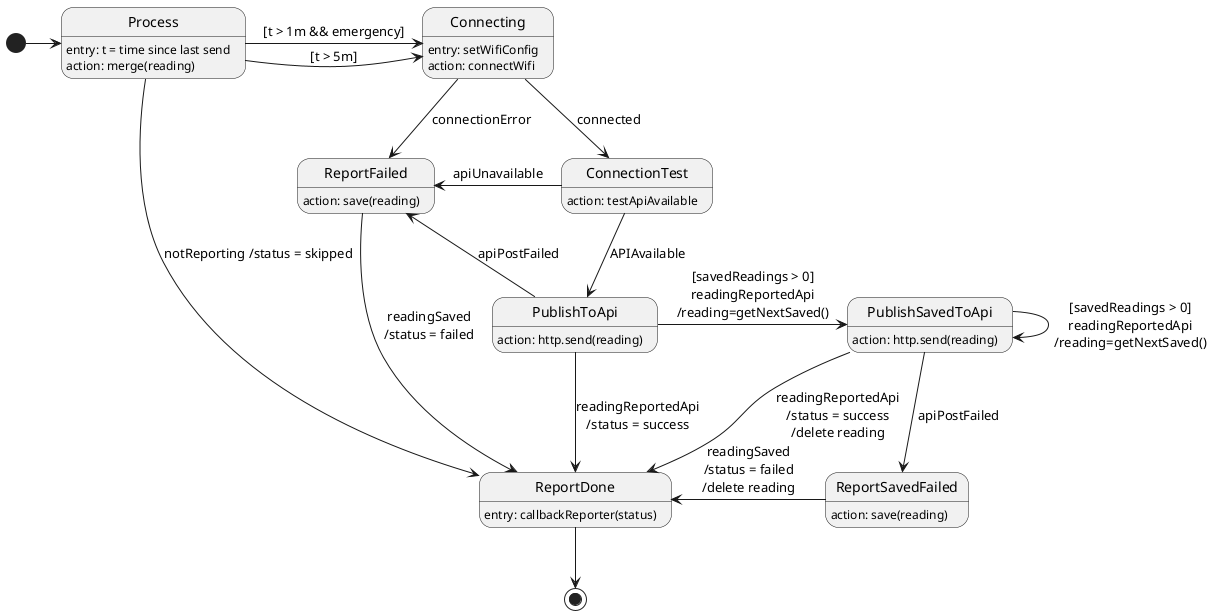 @startuml


state Process
Process: entry: t = time since last send
Process: action: merge(reading)
state Connecting
Connecting: entry: setWifiConfig
Connecting: action: connectWifi
state ConnectionTest
ConnectionTest: action: testApiAvailable
state PublishToApi
PublishToApi: action: http.send(reading)
state ReportFailed
ReportFailed: action: save(reading)
state PublishSavedToApi
PublishSavedToApi: action: http.send(reading)
state ReportSavedFailed
ReportSavedFailed: action: save(reading)
state ReportDone
ReportDone: entry: callbackReporter(status)

[*] -> Process
Process --> ReportDone: notReporting /status = skipped
Process -> Connecting : [t > 5m]
Process -> Connecting : [t > 1m && emergency]
Connecting --> ConnectionTest : connected
Connecting --> ReportFailed : connectionError
ConnectionTest --> PublishToApi : APIAvailable
ConnectionTest -l-> ReportFailed : apiUnavailable
PublishToApi -u-> ReportFailed : apiPostFailed
PublishToApi -> PublishSavedToApi : [savedReadings > 0]\nreadingReportedApi\n/reading=getNextSaved()
PublishSavedToApi --> PublishSavedToApi : [savedReadings > 0]\nreadingReportedApi\n/reading=getNextSaved()
PublishSavedToApi --> ReportSavedFailed : apiPostFailed

PublishToApi --> ReportDone: readingReportedApi\n/status = success
PublishSavedToApi --> ReportDone: readingReportedApi\n/status = success\n/delete reading
ReportFailed --> ReportDone: readingSaved\n/status = failed
ReportSavedFailed -l-> ReportDone: readingSaved\n/status = failed\n/delete reading

ReportDone --> [*]


@enduml